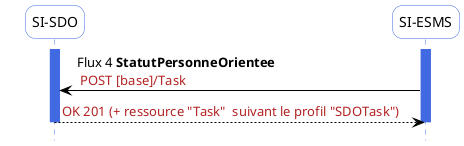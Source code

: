@startuml flux4
hide footbox

skinparam sequence {
 arrowColor black
 ParticipantBorderColor RoyalBlue
 ParticipantBackgroundColor white
 LifeLineBorderColor RoyalBlue
 LifeLineBackgroundColor RoyalBlue
 ParticipantFontSize 14
 ParticipantFontName arial
 ParticipantPadding 20
}
skinparam  roundcorner 20


participant "SI-SDO" as SDO
participant "SI-ESMS" as ESMS
activate SDO
activate ESMS


ESMS-[#black]> SDO: Flux 4 **StatutPersonneOrientee** \n <color #FireBrick>POST [base]/Task</color>
SDO-[#black]-> ESMS: <color #FireBrick>OK 201 (+ ressource "Task"  suivant le profil "SDOTask")</color>



deactivate SDO
deactivate ESMS
@enduml
